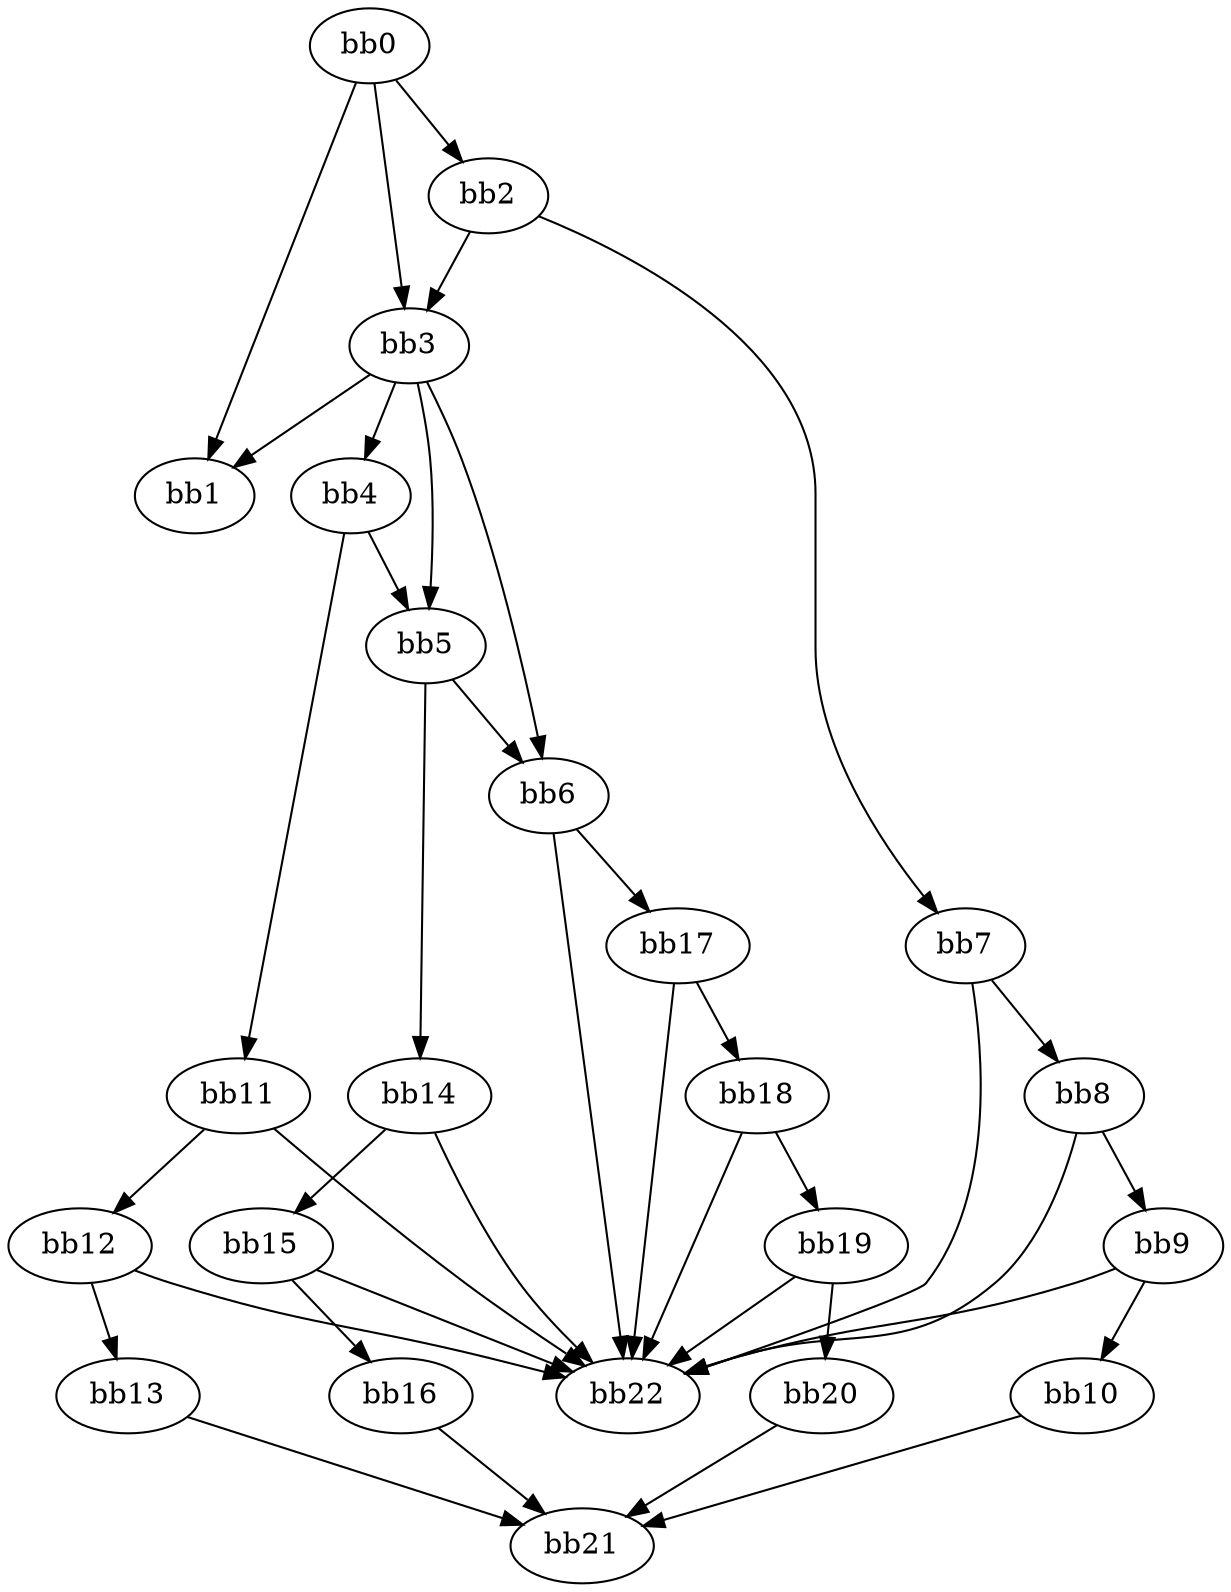digraph {
    0 [ label = "bb0\l" ]
    1 [ label = "bb1\l" ]
    2 [ label = "bb2\l" ]
    3 [ label = "bb3\l" ]
    4 [ label = "bb4\l" ]
    5 [ label = "bb5\l" ]
    6 [ label = "bb6\l" ]
    7 [ label = "bb7\l" ]
    8 [ label = "bb8\l" ]
    9 [ label = "bb9\l" ]
    10 [ label = "bb10\l" ]
    11 [ label = "bb11\l" ]
    12 [ label = "bb12\l" ]
    13 [ label = "bb13\l" ]
    14 [ label = "bb14\l" ]
    15 [ label = "bb15\l" ]
    16 [ label = "bb16\l" ]
    17 [ label = "bb17\l" ]
    18 [ label = "bb18\l" ]
    19 [ label = "bb19\l" ]
    20 [ label = "bb20\l" ]
    21 [ label = "bb21\l" ]
    22 [ label = "bb22\l" ]
    0 -> 1 [ ]
    0 -> 2 [ ]
    0 -> 3 [ ]
    2 -> 3 [ ]
    2 -> 7 [ ]
    3 -> 1 [ ]
    3 -> 4 [ ]
    3 -> 5 [ ]
    3 -> 6 [ ]
    4 -> 5 [ ]
    4 -> 11 [ ]
    5 -> 6 [ ]
    5 -> 14 [ ]
    6 -> 17 [ ]
    6 -> 22 [ ]
    7 -> 8 [ ]
    7 -> 22 [ ]
    8 -> 9 [ ]
    8 -> 22 [ ]
    9 -> 10 [ ]
    9 -> 22 [ ]
    10 -> 21 [ ]
    11 -> 12 [ ]
    11 -> 22 [ ]
    12 -> 13 [ ]
    12 -> 22 [ ]
    13 -> 21 [ ]
    14 -> 15 [ ]
    14 -> 22 [ ]
    15 -> 16 [ ]
    15 -> 22 [ ]
    16 -> 21 [ ]
    17 -> 18 [ ]
    17 -> 22 [ ]
    18 -> 19 [ ]
    18 -> 22 [ ]
    19 -> 20 [ ]
    19 -> 22 [ ]
    20 -> 21 [ ]
}

